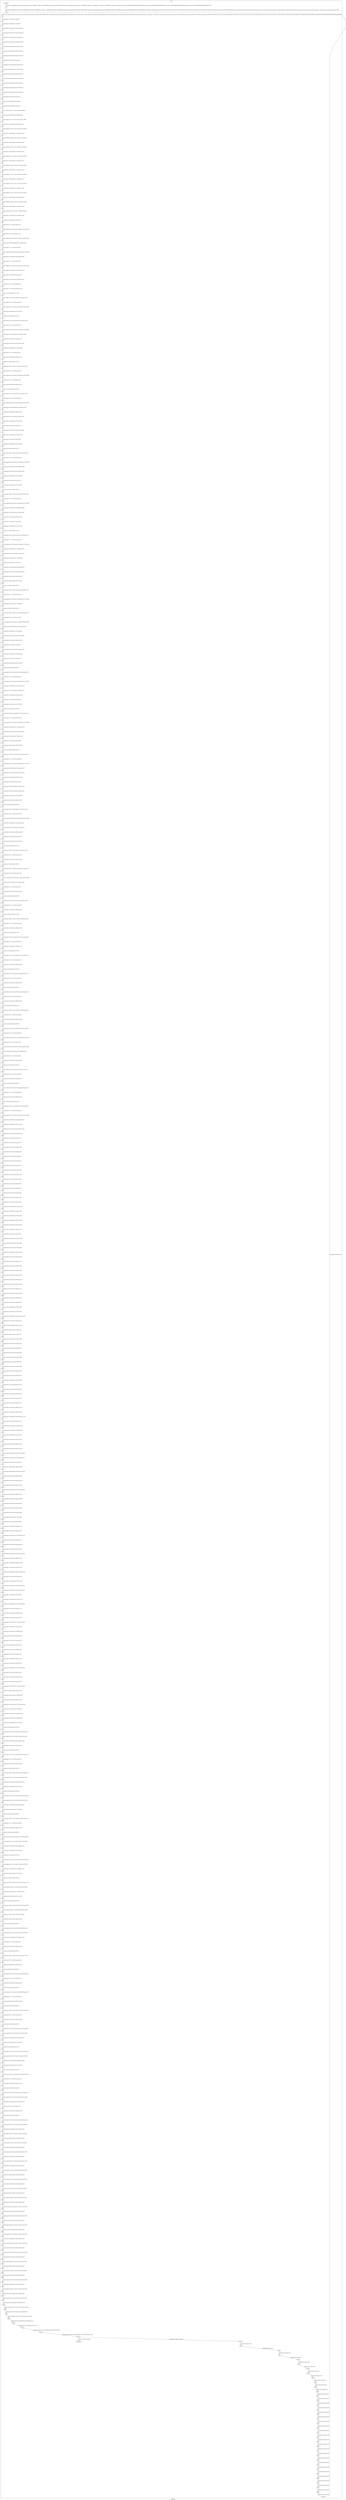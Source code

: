 digraph G {
label="Btor2XCFA";
subgraph cluster_0 {
label="main";
main_init[];
l1[];
l3[];
l4[];
l5[];
l6[];
l7[];
l8[];
l9[];
l10[];
l11[];
l12[];
l13[];
l14[];
l15[];
l16[];
l17[];
l18[];
l19[];
l20[];
l21[];
l22[];
l23[];
l24[];
l25[];
l26[];
l27[];
l28[];
l29[];
l30[];
l31[];
l32[];
l33[];
l34[];
l35[];
l36[];
l37[];
l38[];
l39[];
l40[];
l41[];
l42[];
l43[];
l44[];
l45[];
l46[];
l47[];
l48[];
l49[];
l50[];
l51[];
l52[];
l53[];
l54[];
l55[];
l56[];
l57[];
l58[];
l59[];
l60[];
l61[];
l62[];
l63[];
l64[];
l65[];
l66[];
l67[];
l68[];
l69[];
l70[];
l71[];
l72[];
l73[];
l74[];
l75[];
l76[];
l77[];
l78[];
l79[];
l80[];
l81[];
l82[];
l83[];
l84[];
l85[];
l86[];
l87[];
l88[];
l89[];
l90[];
l91[];
l92[];
l93[];
l94[];
l95[];
l96[];
l97[];
l98[];
l99[];
l100[];
l101[];
l102[];
l103[];
l104[];
l105[];
l106[];
l107[];
l108[];
l109[];
l110[];
l111[];
l112[];
l113[];
l114[];
l115[];
l116[];
l117[];
l118[];
l119[];
l120[];
l121[];
l122[];
l123[];
l124[];
l125[];
l126[];
l127[];
l128[];
l129[];
l130[];
l131[];
l132[];
l133[];
l134[];
l135[];
l136[];
l137[];
l138[];
l139[];
l140[];
l141[];
l142[];
l143[];
l144[];
l145[];
l146[];
l147[];
l148[];
l149[];
l150[];
l151[];
l152[];
l153[];
l154[];
l155[];
l156[];
l157[];
l158[];
l159[];
l160[];
l161[];
l162[];
l163[];
l164[];
l165[];
l166[];
l167[];
l168[];
l169[];
l170[];
l171[];
l172[];
l173[];
l174[];
l175[];
l176[];
l177[];
l178[];
l179[];
l180[];
l181[];
l182[];
l183[];
l184[];
l185[];
l186[];
l187[];
l188[];
l189[];
l190[];
l191[];
l192[];
l193[];
l194[];
l195[];
l196[];
l197[];
l198[];
l199[];
l200[];
l201[];
l202[];
l203[];
l204[];
l205[];
l206[];
l207[];
l208[];
l209[];
l210[];
l211[];
l212[];
l213[];
l214[];
l215[];
l216[];
l217[];
l218[];
l219[];
l220[];
l221[];
l222[];
l223[];
l224[];
l225[];
l226[];
l227[];
l228[];
l229[];
l230[];
l231[];
l232[];
l233[];
l234[];
l235[];
l236[];
l237[];
l238[];
l239[];
l240[];
l241[];
l242[];
l243[];
l244[];
l245[];
l246[];
l247[];
l248[];
l249[];
l250[];
l251[];
l252[];
l253[];
l254[];
l255[];
l256[];
l257[];
l258[];
l259[];
l260[];
l261[];
l262[];
l263[];
l264[];
l265[];
l266[];
l267[];
l268[];
l269[];
l270[];
l271[];
l272[];
l273[];
l274[];
l275[];
l276[];
l277[];
l278[];
l279[];
l280[];
l281[];
l282[];
l283[];
l284[];
l285[];
l286[];
l287[];
l288[];
l289[];
l290[];
l291[];
l292[];
l293[];
l294[];
l295[];
l296[];
l297[];
l298[];
l299[];
l300[];
l301[];
l302[];
l303[];
l304[];
l305[];
l306[];
l307[];
l308[];
l309[];
l310[];
l311[];
l312[];
l313[];
l314[];
l315[];
l316[];
l317[];
l318[];
l319[];
l320[];
l321[];
l322[];
l323[];
l324[];
l325[];
l326[];
l327[];
l328[];
l329[];
l330[];
l331[];
l332[];
l333[];
l334[];
l335[];
l336[];
l337[];
l338[];
l339[];
l340[];
l341[];
l342[];
l343[];
l344[];
l345[];
l346[];
l347[];
l348[];
l349[];
l350[];
l351[];
l352[];
l353[];
l354[];
l355[];
l356[];
l357[];
l358[];
l359[];
l360[];
l361[];
l362[];
l363[];
l364[];
l365[];
l366[];
l367[];
l368[];
l369[];
l370[];
l371[];
l372[];
l373[];
l374[];
l375[];
l376[];
l377[];
l378[];
l379[];
l380[];
l381[];
l382[];
l383[];
l384[];
l385[];
l386[];
l387[];
l388[];
l389[];
l390[];
l391[];
l392[];
l393[];
l394[];
l395[];
l396[];
l397[];
l398[];
l399[];
l400[];
l401[];
l402[];
l403[];
l404[];
l405[];
l406[];
l407[];
l408[];
l409[];
l410[];
l411[];
l412[];
l413[];
l414[];
l415[];
l416[];
l417[];
l418[];
l419[];
l420[];
l421[];
l422[];
l423[];
l424[];
l425[];
l426[];
l427[];
l428[];
l429[];
l430[];
l431[];
l432[];
l433[];
l434[];
l435[];
l436[];
l437[];
l438[];
l439[];
l440[];
l441[];
l442[];
l443[];
l444[];
l445[];
l446[];
l447[];
l448[];
l449[];
l450[];
l451[];
l452[];
l453[];
l454[];
l455[];
l456[];
l457[];
l458[];
l459[];
l460[];
l461[];
l462[];
l463[];
l464[];
l465[];
l466[];
l467[];
l468[];
l469[];
l470[];
l471[];
l472[];
l473[];
l474[];
l475[];
l476[];
l477[];
l478[];
l479[];
l480[];
l481[];
l482[];
l483[];
l484[];
l485[];
l486[];
l487[];
l488[];
l489[];
l490[];
l491[];
l492[];
l493[];
l494[];
l495[];
l496[];
l497[];
l498[];
l499[];
l500[];
l501[];
l502[];
l503[];
l504[];
l505[];
l506[];
l507[];
l508[];
l509[];
l510[];
l511[];
l512[];
main_error[];
l513[];
l514[];
l515[];
l516[];
l517[];
l518[];
l519[];
l520[];
l521[];
l522[];
l523[];
l524[];
l525[];
l526[];
l527[];
l528[];
l529[];
l530[];
l531[];
l532[];
l533[];
l534[];
l535[];
l536[];
l537[];
l538[];
l539[];
l540[];
l541[];
l542[];
l543[];
l544[];
l545[];
l546[];
l547[];
main_init -> l1 [label="[(assign const_5 #b00000000),(assign const_30 #b0),(assign const_97 #b00000011),(assign const_100 #b00000100),(assign const_105 #b00001100),(assign const_108 #b00000010),(assign const_111 #b00000000),(assign const_116 #b00001111),(assign const_121 #b00001010),(assign const_196 #b1),(assign const_199 #b00000000000000000000000000000001),(assign const_200 #b000000000000000000000000),(assign const_203 #b00000000000000000000000000000010),(assign const_678 #b00000000000000000000000000010100)] "];
l3 -> l4 [label="[(havoc input_130),(havoc input_132),(havoc input_134),(havoc input_136),(havoc input_138),(havoc input_140),(havoc input_142),(havoc input_144),(havoc input_146),(havoc input_148),(havoc input_150),(havoc input_152),(havoc input_154),(havoc input_156),(havoc input_158),(havoc input_160),(havoc input_162),(havoc input_164),(havoc input_166),(havoc input_168),(havoc input_170),(havoc input_172),(havoc input_174),(havoc input_176),(havoc input_178),(havoc input_180),(havoc input_182),(havoc input_184),(havoc input_186),(havoc input_188),(havoc input_190),(havoc input_192),(havoc input_194),(havoc input_198),(havoc input_215),(havoc input_231),(havoc input_249),(havoc input_252),(havoc input_262),(havoc input_272),(havoc input_282),(havoc input_287),(havoc input_303),(havoc input_306),(havoc input_316),(havoc input_326),(havoc input_336),(havoc input_341),(havoc input_350)] "];
l4 -> l5 [label="[(assign binary_77 (bvand state_31 state_33))] "];
l5 -> l6 [label="[(assign binary_78 (bvand binary_77 state_35))] "];
l6 -> l7 [label="[(assign binary_79 (bvand binary_78 (bvnot state_37)))] "];
l7 -> l8 [label="[(assign binary_80 (bvand binary_79 (bvnot state_39)))] "];
l8 -> l9 [label="[(assign binary_81 (bvand binary_80 (bvnot state_41)))] "];
l9 -> l10 [label="[(assign binary_82 (bvand binary_81 (bvnot state_43)))] "];
l10 -> l11 [label="[(assign binary_83 (bvand binary_82 (bvnot state_45)))] "];
l11 -> l12 [label="[(assign binary_84 (bvand binary_83 (bvnot state_47)))] "];
l12 -> l13 [label="[(assign binary_85 (bvand binary_84 (bvnot state_49)))] "];
l13 -> l14 [label="[(assign binary_86 (bvand binary_85 state_51))] "];
l14 -> l15 [label="[(assign binary_87 (bvand binary_86 (bvnot state_53)))] "];
l15 -> l16 [label="[(assign binary_88 (bvand binary_87 (bvnot state_55)))] "];
l16 -> l17 [label="[(assign binary_89 (bvand binary_88 (bvnot state_57)))] "];
l17 -> l18 [label="[(assign binary_90 (bvand binary_89 (bvnot state_59)))] "];
l18 -> l19 [label="[(assign binary_91 (bvand binary_90 (bvnot state_61)))] "];
l19 -> l20 [label="[(assign binary_92 (bvand binary_91 (bvnot state_63)))] "];
l20 -> l21 [label="[(assign binary_93 (bvand binary_92 (bvnot state_65)))] "];
l21 -> l22 [label="[(assign binary_94 (bvand binary_93 state_67))] "];
l22 -> l23 [label="[(assign binary_95 (bvand binary_94 state_69))] "];
l23 -> l24 [label="[(assign binary_96 (bvand binary_95 state_71))] "];
l24 -> l25 [label="[(assign comparison_98 (ite (= const_97 state_6) #b1 #b0))] "];
l25 -> l26 [label="[(assign binary_99 (bvand binary_96 comparison_98))] "];
l26 -> l27 [label="[(assign comparison_101 (ite (= const_100 state_8) #b1 #b0))] "];
l27 -> l28 [label="[(assign binary_102 (bvand binary_99 comparison_101))] "];
l28 -> l29 [label="[(assign comparison_103 (ite (= const_100 state_10) #b1 #b0))] "];
l29 -> l30 [label="[(assign binary_104 (bvand binary_102 comparison_103))] "];
l30 -> l31 [label="[(assign comparison_106 (ite (= const_105 state_12) #b1 #b0))] "];
l31 -> l32 [label="[(assign binary_107 (bvand binary_104 comparison_106))] "];
l32 -> l33 [label="[(assign comparison_109 (ite (= const_108 state_14) #b1 #b0))] "];
l33 -> l34 [label="[(assign binary_110 (bvand binary_107 comparison_109))] "];
l34 -> l35 [label="[(assign comparison_112 (ite (= const_111 state_16) #b1 #b0))] "];
l35 -> l36 [label="[(assign binary_113 (bvand binary_110 comparison_112))] "];
l36 -> l37 [label="[(assign comparison_114 (ite (= const_111 state_18) #b1 #b0))] "];
l37 -> l38 [label="[(assign binary_115 (bvand binary_113 comparison_114))] "];
l38 -> l39 [label="[(assign comparison_117 (ite (= const_116 state_20) #b1 #b0))] "];
l39 -> l40 [label="[(assign binary_118 (bvand binary_115 comparison_117))] "];
l40 -> l41 [label="[(assign comparison_119 (ite (= const_111 state_22) #b1 #b0))] "];
l41 -> l42 [label="[(assign binary_120 (bvand binary_118 comparison_119))] "];
l42 -> l43 [label="[(assign comparison_122 (ite (= const_121 state_24) #b1 #b0))] "];
l43 -> l44 [label="[(assign binary_123 (bvand binary_120 comparison_122))] "];
l44 -> l45 [label="[(assign comparison_124 (ite (= const_121 state_26) #b1 #b0))] "];
l45 -> l46 [label="[(assign binary_125 (bvand binary_123 comparison_124))] "];
l46 -> l47 [label="[(assign comparison_126 (ite (= const_111 state_28) #b1 #b0))] "];
l47 -> l48 [label="[(assign binary_127 (bvand binary_125 comparison_126))] "];
l48 -> l49 [label="[(assign binary_128 (bvand state_75 binary_127))] "];
l49 -> l50 [label="[(assign binary_201 (++ const_200 input_130))] "];
l50 -> l51 [label="[(assign comparison_202 (ite (bvule const_199 binary_201) #b1 #b0))] "];
l51 -> l52 [label="[(assign binary_204 (++ const_200 input_132))] "];
l52 -> l53 [label="[(assign comparison_205 (ite (bvule const_203 binary_204) #b1 #b0))] "];
l53 -> l54 [label="[(assign binary_206 (bvand comparison_202 comparison_205))] "];
l54 -> l55 [label="[(assign binary_207 (++ const_200 input_134))] "];
l55 -> l56 [label="[(assign comparison_208 (ite (bvule const_203 binary_207) #b1 #b0))] "];
l56 -> l57 [label="[(assign binary_209 (bvand binary_206 comparison_208))] "];
l57 -> l58 [label="[(assign binary_210 (++ const_200 input_136))] "];
l58 -> l59 [label="[(assign comparison_211 (ite (bvule const_203 binary_210) #b1 #b0))] "];
l59 -> l60 [label="[(assign binary_212 (bvand binary_209 comparison_211))] "];
l60 -> l61 [label="[(assign binary_213 (bvand input_154 binary_212))] "];
l61 -> l62 [label="[(assign binary_214 (bvor (bvnot input_198) binary_213))] "];
l62 -> l63 [label="[(assign binary_216 (++ const_200 input_140))] "];
l63 -> l64 [label="[(assign binary_217 (bvadd const_203 binary_216))] "];
l64 -> l65 [label="[(assign slice_218 (extract binary_217 0 8))] "];
l65 -> l66 [label="[(assign ternary_219 (ite (= input_198 #b1) slice_218 input_140))] "];
l66 -> l67 [label="[(assign binary_220 (++ const_200 ternary_219))] "];
l67 -> l68 [label="[(assign comparison_221 (ite (bvule const_199 binary_220) #b1 #b0))] "];
l68 -> l69 [label="[(assign binary_222 (bvsub binary_210 const_203))] "];
l69 -> l70 [label="[(assign slice_223 (extract binary_222 0 8))] "];
l70 -> l71 [label="[(assign ternary_224 (ite (= input_198 #b1) slice_223 input_136))] "];
l71 -> l72 [label="[(assign binary_225 (++ const_200 ternary_224))] "];
l72 -> l73 [label="[(assign comparison_226 (ite (bvule const_199 binary_225) #b1 #b0))] "];
l73 -> l74 [label="[(assign binary_227 (bvand comparison_221 comparison_226))] "];
l74 -> l75 [label="[(assign binary_228 (bvand input_156 binary_227))] "];
l75 -> l76 [label="[(assign binary_229 (bvor (bvnot input_215) binary_228))] "];
l76 -> l77 [label="[(assign binary_230 (bvand binary_214 binary_229))] "];
l77 -> l78 [label="[(assign binary_232 (++ const_200 input_142))] "];
l78 -> l79 [label="[(assign binary_233 (bvadd const_199 binary_232))] "];
l79 -> l80 [label="[(assign slice_234 (extract binary_233 0 8))] "];
l80 -> l81 [label="[(assign ternary_235 (ite (= input_215 #b1) slice_234 input_142))] "];
l81 -> l82 [label="[(assign binary_236 (++ const_200 ternary_235))] "];
l82 -> l83 [label="[(assign comparison_237 (ite (bvule const_199 binary_236) #b1 #b0))] "];
l83 -> l84 [label="[(assign binary_238 (++ const_200 input_150))] "];
l84 -> l85 [label="[(assign binary_239 (bvadd const_203 binary_238))] "];
l85 -> l86 [label="[(assign slice_240 (extract binary_239 0 8))] "];
l86 -> l87 [label="[(assign ternary_241 (ite (= input_198 #b1) slice_240 input_150))] "];
l87 -> l88 [label="[(assign binary_242 (++ const_200 ternary_241))] "];
l88 -> l89 [label="[(assign comparison_243 (ite (bvule const_199 binary_242) #b1 #b0))] "];
l89 -> l90 [label="[(assign binary_244 (bvand comparison_237 comparison_243))] "];
l90 -> l91 [label="[(assign binary_245 (bvand input_158 binary_244))] "];
l91 -> l92 [label="[(assign binary_246 (bvor (bvnot input_231) binary_245))] "];
l92 -> l93 [label="[(assign binary_247 (bvand binary_230 binary_246))] "];
l93 -> l94 [label="[(assign binary_248 (bvor input_160 input_231))] "];
l94 -> l95 [label="[(assign binary_250 (bvor binary_248 (bvnot input_249)))] "];
l95 -> l96 [label="[(assign binary_251 (bvand binary_247 binary_250))] "];
l96 -> l97 [label="[(assign binary_253 (bvor input_162 input_249))] "];
l97 -> l98 [label="[(assign binary_254 (bvsub binary_225 const_199))] "];
l98 -> l99 [label="[(assign slice_255 (extract binary_254 0 8))] "];
l99 -> l100 [label="[(assign ternary_256 (ite (= input_215 #b1) slice_255 ternary_224))] "];
l100 -> l101 [label="[(assign binary_257 (++ const_200 ternary_256))] "];
l101 -> l102 [label="[(assign comparison_258 (ite (bvule const_199 binary_257) #b1 #b0))] "];
l102 -> l103 [label="[(assign binary_259 (bvand binary_253 comparison_258))] "];
l103 -> l104 [label="[(assign binary_260 (bvor (bvnot input_252) binary_259))] "];
l104 -> l105 [label="[(assign binary_261 (bvand binary_251 binary_260))] "];
l105 -> l106 [label="[(assign binary_263 (bvor input_164 input_252))] "];
l106 -> l107 [label="[(assign binary_264 (bvsub binary_257 const_199))] "];
l107 -> l108 [label="[(assign slice_265 (extract binary_264 0 8))] "];
l108 -> l109 [label="[(assign ternary_266 (ite (= input_252 #b1) slice_265 ternary_256))] "];
l109 -> l110 [label="[(assign binary_267 (++ const_200 ternary_266))] "];
l110 -> l111 [label="[(assign comparison_268 (ite (bvule const_199 binary_267) #b1 #b0))] "];
l111 -> l112 [label="[(assign binary_269 (bvand binary_263 comparison_268))] "];
l112 -> l113 [label="[(assign binary_270 (bvor (bvnot input_262) binary_269))] "];
l113 -> l114 [label="[(assign binary_271 (bvand binary_261 binary_270))] "];
l114 -> l115 [label="[(assign binary_273 (bvor input_170 input_262))] "];
l115 -> l116 [label="[(assign binary_274 (bvsub binary_242 const_199))] "];
l116 -> l117 [label="[(assign slice_275 (extract binary_274 0 8))] "];
l117 -> l118 [label="[(assign ternary_276 (ite (= input_231 #b1) slice_275 ternary_241))] "];
l118 -> l119 [label="[(assign binary_277 (++ const_200 ternary_276))] "];
l119 -> l120 [label="[(assign comparison_278 (ite (bvule const_199 binary_277) #b1 #b0))] "];
l120 -> l121 [label="[(assign binary_279 (bvand binary_273 comparison_278))] "];
l121 -> l122 [label="[(assign binary_280 (bvor (bvnot input_272) binary_279))] "];
l122 -> l123 [label="[(assign binary_281 (bvand binary_271 binary_280))] "];
l123 -> l124 [label="[(assign binary_283 (bvor input_172 input_272))] "];
l124 -> l125 [label="[(assign binary_284 (bvand comparison_268 binary_283))] "];
l125 -> l126 [label="[(assign binary_285 (bvor (bvnot input_282) binary_284))] "];
l126 -> l127 [label="[(assign binary_286 (bvand binary_281 binary_285))] "];
l127 -> l128 [label="[(assign binary_288 (bvsub binary_236 const_199))] "];
l128 -> l129 [label="[(assign slice_289 (extract binary_288 0 8))] "];
l129 -> l130 [label="[(assign ternary_290 (ite (= input_231 #b1) slice_289 ternary_235))] "];
l130 -> l131 [label="[(assign binary_291 (++ const_200 ternary_290))] "];
l131 -> l132 [label="[(assign comparison_292 (ite (bvule const_199 binary_291) #b1 #b0))] "];
l132 -> l133 [label="[(assign binary_293 (bvsub binary_277 const_199))] "];
l133 -> l134 [label="[(assign slice_294 (extract binary_293 0 8))] "];
l134 -> l135 [label="[(assign ternary_295 (ite (= input_272 #b1) slice_294 ternary_276))] "];
l135 -> l136 [label="[(assign binary_296 (++ const_200 ternary_295))] "];
l136 -> l137 [label="[(assign comparison_297 (ite (bvule const_199 binary_296) #b1 #b0))] "];
l137 -> l138 [label="[(assign binary_298 (bvand comparison_292 comparison_297))] "];
l138 -> l139 [label="[(assign binary_299 (bvand input_174 binary_298))] "];
l139 -> l140 [label="[(assign binary_300 (bvor (bvnot input_287) binary_299))] "];
l140 -> l141 [label="[(assign binary_301 (bvand binary_286 binary_300))] "];
l141 -> l142 [label="[(assign binary_302 (bvor input_176 input_287))] "];
l142 -> l143 [label="[(assign binary_304 (bvor binary_302 (bvnot input_303)))] "];
l143 -> l144 [label="[(assign binary_305 (bvand binary_301 binary_304))] "];
l144 -> l145 [label="[(assign binary_307 (bvor input_178 input_303))] "];
l145 -> l146 [label="[(assign binary_308 (bvsub binary_267 const_199))] "];
l146 -> l147 [label="[(assign slice_309 (extract binary_308 0 8))] "];
l147 -> l148 [label="[(assign ternary_310 (ite (= input_282 #b1) slice_309 ternary_266))] "];
l148 -> l149 [label="[(assign binary_311 (++ const_200 ternary_310))] "];
l149 -> l150 [label="[(assign comparison_312 (ite (bvule const_199 binary_311) #b1 #b0))] "];
l150 -> l151 [label="[(assign binary_313 (bvand binary_307 comparison_312))] "];
l151 -> l152 [label="[(assign binary_314 (bvor (bvnot input_306) binary_313))] "];
l152 -> l153 [label="[(assign binary_315 (bvand binary_305 binary_314))] "];
l153 -> l154 [label="[(assign binary_317 (bvor input_180 input_306))] "];
l154 -> l155 [label="[(assign binary_318 (bvsub binary_311 const_199))] "];
l155 -> l156 [label="[(assign slice_319 (extract binary_318 0 8))] "];
l156 -> l157 [label="[(assign ternary_320 (ite (= input_306 #b1) slice_319 ternary_310))] "];
l157 -> l158 [label="[(assign binary_321 (++ const_200 ternary_320))] "];
l158 -> l159 [label="[(assign comparison_322 (ite (bvule const_199 binary_321) #b1 #b0))] "];
l159 -> l160 [label="[(assign binary_323 (bvand binary_317 comparison_322))] "];
l160 -> l161 [label="[(assign binary_324 (bvor (bvnot input_316) binary_323))] "];
l161 -> l162 [label="[(assign binary_325 (bvand binary_315 binary_324))] "];
l162 -> l163 [label="[(assign binary_327 (bvor input_186 input_316))] "];
l163 -> l164 [label="[(assign binary_328 (bvsub binary_296 const_199))] "];
l164 -> l165 [label="[(assign slice_329 (extract binary_328 0 8))] "];
l165 -> l166 [label="[(assign ternary_330 (ite (= input_287 #b1) slice_329 ternary_295))] "];
l166 -> l167 [label="[(assign binary_331 (++ const_200 ternary_330))] "];
l167 -> l168 [label="[(assign comparison_332 (ite (bvule const_199 binary_331) #b1 #b0))] "];
l168 -> l169 [label="[(assign binary_333 (bvand binary_327 comparison_332))] "];
l169 -> l170 [label="[(assign binary_334 (bvor (bvnot input_326) binary_333))] "];
l170 -> l171 [label="[(assign binary_335 (bvand binary_325 binary_334))] "];
l171 -> l172 [label="[(assign binary_337 (bvor input_188 input_326))] "];
l172 -> l173 [label="[(assign binary_338 (bvand comparison_322 binary_337))] "];
l173 -> l174 [label="[(assign binary_339 (bvor (bvnot input_336) binary_338))] "];
l174 -> l175 [label="[(assign binary_340 (bvand binary_335 binary_339))] "];
l175 -> l176 [label="[(assign binary_342 (bvadd const_203 binary_204))] "];
l176 -> l177 [label="[(assign slice_343 (extract binary_342 0 8))] "];
l177 -> l178 [label="[(assign ternary_344 (ite (= input_198 #b1) slice_343 input_132))] "];
l178 -> l179 [label="[(assign binary_345 (++ const_200 ternary_344))] "];
l179 -> l180 [label="[(assign comparison_346 (ite (bvule const_199 binary_345) #b1 #b0))] "];
l180 -> l181 [label="[(assign binary_347 (bvand input_194 comparison_346))] "];
l181 -> l182 [label="[(assign binary_348 (bvor (bvnot input_341) binary_347))] "];
l182 -> l183 [label="[(assign binary_349 (bvand binary_340 binary_348))] "];
l183 -> l184 [label="[(assign binary_351 (bvand input_190 input_192))] "];
l184 -> l185 [label="[(assign binary_352 (bvsub binary_207 const_203))] "];
l185 -> l186 [label="[(assign slice_353 (extract binary_352 0 8))] "];
l186 -> l187 [label="[(assign ternary_354 (ite (= input_198 #b1) slice_353 input_134))] "];
l187 -> l188 [label="[(assign binary_355 (++ const_200 ternary_354))] "];
l188 -> l189 [label="[(assign binary_356 (bvadd const_199 binary_355))] "];
l189 -> l190 [label="[(assign slice_357 (extract binary_356 0 8))] "];
l190 -> l191 [label="[(assign ternary_358 (ite (= input_341 #b1) slice_357 ternary_354))] "];
l191 -> l192 [label="[(assign binary_359 (++ const_200 ternary_358))] "];
l192 -> l193 [label="[(assign comparison_360 (ite (bvule const_203 binary_359) #b1 #b0))] "];
l193 -> l194 [label="[(assign binary_361 (bvand binary_351 comparison_360))] "];
l194 -> l195 [label="[(assign binary_362 (++ const_200 input_138))] "];
l195 -> l196 [label="[(assign binary_363 (bvadd const_203 binary_362))] "];
l196 -> l197 [label="[(assign slice_364 (extract binary_363 0 8))] "];
l197 -> l198 [label="[(assign ternary_365 (ite (= input_198 #b1) slice_364 input_138))] "];
l198 -> l199 [label="[(assign binary_366 (++ const_200 ternary_365))] "];
l199 -> l200 [label="[(assign binary_367 (bvadd const_199 binary_366))] "];
l200 -> l201 [label="[(assign slice_368 (extract binary_367 0 8))] "];
l201 -> l202 [label="[(assign ternary_369 (ite (= input_215 #b1) slice_368 ternary_365))] "];
l202 -> l203 [label="[(assign binary_370 (++ const_200 ternary_369))] "];
l203 -> l204 [label="[(assign binary_371 (bvadd const_199 binary_370))] "];
l204 -> l205 [label="[(assign slice_372 (extract binary_371 0 8))] "];
l205 -> l206 [label="[(assign ternary_373 (ite (= input_252 #b1) slice_372 ternary_369))] "];
l206 -> l207 [label="[(assign binary_374 (++ const_200 ternary_373))] "];
l207 -> l208 [label="[(assign binary_375 (bvadd const_199 binary_374))] "];
l208 -> l209 [label="[(assign slice_376 (extract binary_375 0 8))] "];
l209 -> l210 [label="[(assign ternary_377 (ite (= input_262 #b1) slice_376 ternary_373))] "];
l210 -> l211 [label="[(assign binary_378 (++ const_200 ternary_377))] "];
l211 -> l212 [label="[(assign binary_379 (bvadd const_199 binary_378))] "];
l212 -> l213 [label="[(assign slice_380 (extract binary_379 0 8))] "];
l213 -> l214 [label="[(assign ternary_381 (ite (= input_282 #b1) slice_380 ternary_377))] "];
l214 -> l215 [label="[(assign binary_382 (++ const_200 ternary_381))] "];
l215 -> l216 [label="[(assign binary_383 (bvadd const_199 binary_382))] "];
l216 -> l217 [label="[(assign slice_384 (extract binary_383 0 8))] "];
l217 -> l218 [label="[(assign ternary_385 (ite (= input_306 #b1) slice_384 ternary_381))] "];
l218 -> l219 [label="[(assign binary_386 (++ const_200 ternary_385))] "];
l219 -> l220 [label="[(assign binary_387 (bvadd const_199 binary_386))] "];
l220 -> l221 [label="[(assign slice_388 (extract binary_387 0 8))] "];
l221 -> l222 [label="[(assign ternary_389 (ite (= input_316 #b1) slice_388 ternary_385))] "];
l222 -> l223 [label="[(assign binary_390 (++ const_200 ternary_389))] "];
l223 -> l224 [label="[(assign binary_391 (bvadd const_199 binary_390))] "];
l224 -> l225 [label="[(assign slice_392 (extract binary_391 0 8))] "];
l225 -> l226 [label="[(assign ternary_393 (ite (= input_336 #b1) slice_392 ternary_389))] "];
l226 -> l227 [label="[(assign binary_394 (++ const_200 ternary_393))] "];
l227 -> l228 [label="[(assign comparison_395 (ite (bvule const_199 binary_394) #b1 #b0))] "];
l228 -> l229 [label="[(assign binary_396 (++ const_200 input_144))] "];
l229 -> l230 [label="[(assign comparison_397 (ite (bvule const_199 binary_396) #b1 #b0))] "];
l230 -> l231 [label="[(assign binary_398 (bvand comparison_395 comparison_397))] "];
l231 -> l232 [label="[(assign binary_399 (++ const_200 input_148))] "];
l232 -> l233 [label="[(assign binary_400 (bvadd const_203 binary_399))] "];
l233 -> l234 [label="[(assign slice_401 (extract binary_400 0 8))] "];
l234 -> l235 [label="[(assign ternary_402 (ite (= input_198 #b1) slice_401 input_148))] "];
l235 -> l236 [label="[(assign binary_403 (++ const_200 ternary_402))] "];
l236 -> l237 [label="[(assign binary_404 (bvadd const_199 binary_403))] "];
l237 -> l238 [label="[(assign slice_405 (extract binary_404 0 8))] "];
l238 -> l239 [label="[(assign ternary_406 (ite (= input_252 #b1) slice_405 ternary_402))] "];
l239 -> l240 [label="[(assign binary_407 (++ const_200 ternary_406))] "];
l240 -> l241 [label="[(assign binary_408 (bvadd const_199 binary_407))] "];
l241 -> l242 [label="[(assign slice_409 (extract binary_408 0 8))] "];
l242 -> l243 [label="[(assign ternary_410 (ite (= input_306 #b1) slice_409 ternary_406))] "];
l243 -> l244 [label="[(assign binary_411 (++ const_200 ternary_410))] "];
l244 -> l245 [label="[(assign comparison_412 (ite (bvule const_203 binary_411) #b1 #b0))] "];
l245 -> l246 [label="[(assign binary_413 (bvand binary_398 comparison_412))] "];
l246 -> l247 [label="[(assign binary_414 (bvand binary_361 binary_413))] "];
l247 -> l248 [label="[(assign binary_415 (bvor (bvnot input_350) binary_414))] "];
l248 -> l249 [label="[(assign binary_416 (bvand binary_349 binary_415))] "];
l249 -> l250 [label="[(assign binary_417 (bvor input_198 input_215))] "];
l250 -> l251 [label="[(assign binary_418 (bvor input_231 binary_417))] "];
l251 -> l252 [label="[(assign binary_419 (bvor input_249 binary_418))] "];
l252 -> l253 [label="[(assign binary_420 (bvor input_252 binary_419))] "];
l253 -> l254 [label="[(assign binary_421 (bvor input_262 binary_420))] "];
l254 -> l255 [label="[(assign binary_422 (bvor input_272 binary_421))] "];
l255 -> l256 [label="[(assign binary_423 (bvor input_282 binary_422))] "];
l256 -> l257 [label="[(assign binary_424 (bvor input_287 binary_423))] "];
l257 -> l258 [label="[(assign binary_425 (bvor input_303 binary_424))] "];
l258 -> l259 [label="[(assign binary_426 (bvor input_306 binary_425))] "];
l259 -> l260 [label="[(assign binary_427 (bvor input_316 binary_426))] "];
l260 -> l261 [label="[(assign binary_428 (bvor input_326 binary_427))] "];
l261 -> l262 [label="[(assign binary_429 (bvor input_336 binary_428))] "];
l262 -> l263 [label="[(assign binary_430 (bvor input_341 binary_429))] "];
l263 -> l264 [label="[(assign binary_431 (bvor input_350 binary_430))] "];
l264 -> l265 [label="[(assign binary_432 (bvand binary_416 binary_431))] "];
l265 -> l266 [label="[(assign binary_433 (bvand input_154 input_156))] "];
l266 -> l267 [label="[(assign binary_434 (bvand binary_433 input_190))] "];
l267 -> l268 [label="[(assign binary_435 (bvand binary_434 input_192))] "];
l268 -> l269 [label="[(assign binary_436 (bvand binary_435 input_194))] "];
l269 -> l270 [label="[(assign binary_437 (bvand input_158 input_160))] "];
l270 -> l271 [label="[(assign binary_438 (bvor input_158 input_160))] "];
l271 -> l272 [label="[(assign binary_439 (bvand input_162 binary_438))] "];
l272 -> l273 [label="[(assign binary_440 (bvor binary_437 binary_439))] "];
l273 -> l274 [label="[(assign binary_441 (bvor input_162 binary_438))] "];
l274 -> l275 [label="[(assign binary_442 (bvand input_164 binary_441))] "];
l275 -> l276 [label="[(assign binary_443 (bvor binary_440 binary_442))] "];
l276 -> l277 [label="[(assign binary_444 (bvor input_164 binary_441))] "];
l277 -> l278 [label="[(assign binary_445 (bvand input_166 binary_444))] "];
l278 -> l279 [label="[(assign binary_446 (bvor binary_443 binary_445))] "];
l279 -> l280 [label="[(assign binary_447 (bvor input_166 binary_444))] "];
l280 -> l281 [label="[(assign binary_448 (bvand input_168 binary_447))] "];
l281 -> l282 [label="[(assign binary_449 (bvor binary_446 binary_448))] "];
l282 -> l283 [label="[(assign binary_450 (bvor input_168 binary_447))] "];
l283 -> l284 [label="[(assign binary_451 (bvand input_170 binary_450))] "];
l284 -> l285 [label="[(assign binary_452 (bvor binary_449 binary_451))] "];
l285 -> l286 [label="[(assign binary_453 (bvor input_170 binary_450))] "];
l286 -> l287 [label="[(assign binary_454 (bvand input_172 binary_453))] "];
l287 -> l288 [label="[(assign binary_455 (bvor binary_452 binary_454))] "];
l288 -> l289 [label="[(assign binary_456 (bvand binary_436 (bvnot binary_455)))] "];
l289 -> l290 [label="[(assign binary_457 (bvor input_172 binary_453))] "];
l290 -> l291 [label="[(assign binary_458 (bvand binary_456 binary_457))] "];
l291 -> l292 [label="[(assign binary_459 (bvand input_174 input_176))] "];
l292 -> l293 [label="[(assign binary_460 (bvor input_174 input_176))] "];
l293 -> l294 [label="[(assign binary_461 (bvand input_178 binary_460))] "];
l294 -> l295 [label="[(assign binary_462 (bvor binary_459 binary_461))] "];
l295 -> l296 [label="[(assign binary_463 (bvor input_178 binary_460))] "];
l296 -> l297 [label="[(assign binary_464 (bvand input_180 binary_463))] "];
l297 -> l298 [label="[(assign binary_465 (bvor binary_462 binary_464))] "];
l298 -> l299 [label="[(assign binary_466 (bvor input_180 binary_463))] "];
l299 -> l300 [label="[(assign binary_467 (bvand input_182 binary_466))] "];
l300 -> l301 [label="[(assign binary_468 (bvor binary_465 binary_467))] "];
l301 -> l302 [label="[(assign binary_469 (bvor input_182 binary_466))] "];
l302 -> l303 [label="[(assign binary_470 (bvand input_184 binary_469))] "];
l303 -> l304 [label="[(assign binary_471 (bvor binary_468 binary_470))] "];
l304 -> l305 [label="[(assign binary_472 (bvor input_184 binary_469))] "];
l305 -> l306 [label="[(assign binary_473 (bvand input_186 binary_472))] "];
l306 -> l307 [label="[(assign binary_474 (bvor binary_471 binary_473))] "];
l307 -> l308 [label="[(assign binary_475 (bvor input_186 binary_472))] "];
l308 -> l309 [label="[(assign binary_476 (bvand input_188 binary_475))] "];
l309 -> l310 [label="[(assign binary_477 (bvor binary_474 binary_476))] "];
l310 -> l311 [label="[(assign binary_478 (bvand binary_458 (bvnot binary_477)))] "];
l311 -> l312 [label="[(assign binary_479 (bvor input_188 binary_475))] "];
l312 -> l313 [label="[(assign binary_480 (bvand binary_478 binary_479))] "];
l313 -> l314 [label="[(assign binary_481 (bvand binary_432 binary_480))] "];
l314 -> l315 [label="[(assign binary_482 (bvand input_154 input_156))] "];
l315 -> l316 [label="[(assign binary_483 (bvand binary_482 input_190))] "];
l316 -> l317 [label="[(assign binary_484 (bvand binary_483 input_192))] "];
l317 -> l318 [label="[(assign binary_485 (bvand binary_484 input_194))] "];
l318 -> l319 [label="[(assign binary_486 (bvand binary_248 (bvnot input_249)))] "];
l319 -> l320 [label="[(assign binary_487 (bvand input_158 (bvnot input_231)))] "];
l320 -> l321 [label="[(assign binary_488 (bvor binary_487 input_282))] "];
l321 -> l322 [label="[(assign binary_489 (bvand binary_486 binary_488))] "];
l322 -> l323 [label="[(assign binary_490 (bvand binary_253 (bvnot input_252)))] "];
l323 -> l324 [label="[(assign binary_491 (bvor binary_486 binary_488))] "];
l324 -> l325 [label="[(assign binary_492 (bvand binary_490 binary_491))] "];
l325 -> l326 [label="[(assign binary_493 (bvor binary_489 binary_492))] "];
l326 -> l327 [label="[(assign binary_494 (bvand binary_263 (bvnot input_262)))] "];
l327 -> l328 [label="[(assign binary_495 (bvor binary_490 binary_491))] "];
l328 -> l329 [label="[(assign binary_496 (bvand binary_494 binary_495))] "];
l329 -> l330 [label="[(assign binary_497 (bvor binary_493 binary_496))] "];
l330 -> l331 [label="[(assign binary_498 (bvor binary_494 binary_495))] "];
l331 -> l332 [label="[(assign binary_499 (bvand input_166 binary_498))] "];
l332 -> l333 [label="[(assign binary_500 (bvor binary_497 binary_499))] "];
l333 -> l334 [label="[(assign binary_501 (bvor input_166 binary_498))] "];
l334 -> l335 [label="[(assign binary_502 (bvand input_168 binary_501))] "];
l335 -> l336 [label="[(assign binary_503 (bvor binary_500 binary_502))] "];
l336 -> l337 [label="[(assign binary_504 (bvand binary_273 (bvnot input_272)))] "];
l337 -> l338 [label="[(assign binary_505 (bvor input_168 binary_501))] "];
l338 -> l339 [label="[(assign binary_506 (bvand binary_504 binary_505))] "];
l339 -> l340 [label="[(assign binary_507 (bvor binary_503 binary_506))] "];
l340 -> l341 [label="[(assign binary_508 (bvand binary_283 (bvnot input_282)))] "];
l341 -> l342 [label="[(assign binary_509 (bvor binary_504 binary_505))] "];
l342 -> l343 [label="[(assign binary_510 (bvand binary_508 binary_509))] "];
l343 -> l344 [label="[(assign binary_511 (bvor binary_507 binary_510))] "];
l344 -> l345 [label="[(assign binary_512 (bvand binary_485 (bvnot binary_511)))] "];
l345 -> l346 [label="[(assign binary_513 (bvor binary_508 binary_509))] "];
l346 -> l347 [label="[(assign binary_514 (bvand binary_512 binary_513))] "];
l347 -> l348 [label="[(assign binary_515 (bvand binary_302 (bvnot input_303)))] "];
l348 -> l349 [label="[(assign binary_516 (bvand input_174 (bvnot input_287)))] "];
l349 -> l350 [label="[(assign binary_517 (bvor binary_516 input_336))] "];
l350 -> l351 [label="[(assign binary_518 (bvand binary_515 binary_517))] "];
l351 -> l352 [label="[(assign binary_519 (bvand binary_307 (bvnot input_306)))] "];
l352 -> l353 [label="[(assign binary_520 (bvor binary_515 binary_517))] "];
l353 -> l354 [label="[(assign binary_521 (bvand binary_519 binary_520))] "];
l354 -> l355 [label="[(assign binary_522 (bvor binary_518 binary_521))] "];
l355 -> l356 [label="[(assign binary_523 (bvand binary_317 (bvnot input_316)))] "];
l356 -> l357 [label="[(assign binary_524 (bvor binary_519 binary_520))] "];
l357 -> l358 [label="[(assign binary_525 (bvand binary_523 binary_524))] "];
l358 -> l359 [label="[(assign binary_526 (bvor binary_522 binary_525))] "];
l359 -> l360 [label="[(assign binary_527 (bvor binary_523 binary_524))] "];
l360 -> l361 [label="[(assign binary_528 (bvand input_182 binary_527))] "];
l361 -> l362 [label="[(assign binary_529 (bvor binary_526 binary_528))] "];
l362 -> l363 [label="[(assign binary_530 (bvor input_182 binary_527))] "];
l363 -> l364 [label="[(assign binary_531 (bvand input_184 binary_530))] "];
l364 -> l365 [label="[(assign binary_532 (bvor binary_529 binary_531))] "];
l365 -> l366 [label="[(assign binary_533 (bvand binary_327 (bvnot input_326)))] "];
l366 -> l367 [label="[(assign binary_534 (bvor input_184 binary_530))] "];
l367 -> l368 [label="[(assign binary_535 (bvand binary_533 binary_534))] "];
l368 -> l369 [label="[(assign binary_536 (bvor binary_532 binary_535))] "];
l369 -> l370 [label="[(assign binary_537 (bvand binary_337 (bvnot input_336)))] "];
l370 -> l371 [label="[(assign binary_538 (bvor binary_533 binary_534))] "];
l371 -> l372 [label="[(assign binary_539 (bvand binary_537 binary_538))] "];
l372 -> l373 [label="[(assign binary_540 (bvor binary_536 binary_539))] "];
l373 -> l374 [label="[(assign binary_541 (bvand binary_514 (bvnot binary_540)))] "];
l374 -> l375 [label="[(assign binary_542 (bvor binary_537 binary_538))] "];
l375 -> l376 [label="[(assign binary_543 (bvand binary_541 binary_542))] "];
l376 -> l377 [label="[(assign binary_544 (bvand binary_481 binary_543))] "];
l377 -> l378 [label="[(assign binary_545 (bvsub binary_201 const_199))] "];
l378 -> l379 [label="[(assign slice_546 (extract binary_545 0 8))] "];
l379 -> l380 [label="[(assign ternary_547 (ite (= input_198 #b1) slice_546 input_130))] "];
l380 -> l381 [label="[(assign comparison_548 (ite (= ternary_547 state_6) #b1 #b0))] "];
l381 -> l382 [label="[(assign binary_549 (bvand binary_544 comparison_548))] "];
l382 -> l383 [label="[(assign binary_550 (bvsub binary_345 const_199))] "];
l383 -> l384 [label="[(assign slice_551 (extract binary_550 0 8))] "];
l384 -> l385 [label="[(assign ternary_552 (ite (= input_341 #b1) slice_551 ternary_344))] "];
l385 -> l386 [label="[(assign binary_553 (++ const_200 ternary_552))] "];
l386 -> l387 [label="[(assign binary_554 (bvadd const_203 binary_553))] "];
l387 -> l388 [label="[(assign slice_555 (extract binary_554 0 8))] "];
l388 -> l389 [label="[(assign ternary_556 (ite (= input_350 #b1) slice_555 ternary_552))] "];
l389 -> l390 [label="[(assign comparison_557 (ite (= ternary_556 state_8) #b1 #b0))] "];
l390 -> l391 [label="[(assign binary_558 (bvand binary_549 comparison_557))] "];
l391 -> l392 [label="[(assign binary_559 (bvsub binary_359 const_203))] "];
l392 -> l393 [label="[(assign slice_560 (extract binary_559 0 8))] "];
l393 -> l394 [label="[(assign ternary_561 (ite (= input_350 #b1) slice_560 ternary_358))] "];
l394 -> l395 [label="[(assign comparison_562 (ite (= ternary_561 state_10) #b1 #b0))] "];
l395 -> l396 [label="[(assign binary_563 (bvand binary_558 comparison_562))] "];
l396 -> l397 [label="[(assign binary_564 (bvsub binary_321 const_199))] "];
l397 -> l398 [label="[(assign slice_565 (extract binary_564 0 8))] "];
l398 -> l399 [label="[(assign ternary_566 (ite (= input_336 #b1) slice_565 ternary_320))] "];
l399 -> l400 [label="[(assign binary_567 (++ const_200 ternary_566))] "];
l400 -> l401 [label="[(assign binary_568 (bvadd const_199 binary_567))] "];
l401 -> l402 [label="[(assign slice_569 (extract binary_568 0 8))] "];
l402 -> l403 [label="[(assign ternary_570 (ite (= input_350 #b1) slice_569 ternary_566))] "];
l403 -> l404 [label="[(assign comparison_571 (ite (= ternary_570 state_12) #b1 #b0))] "];
l404 -> l405 [label="[(assign binary_572 (bvand binary_563 comparison_571))] "];
l405 -> l406 [label="[(assign binary_573 (bvsub binary_394 const_199))] "];
l406 -> l407 [label="[(assign slice_574 (extract binary_573 0 8))] "];
l407 -> l408 [label="[(assign ternary_575 (ite (= input_350 #b1) slice_574 ternary_393))] "];
l408 -> l409 [label="[(assign comparison_576 (ite (= ternary_575 state_14) #b1 #b0))] "];
l409 -> l410 [label="[(assign binary_577 (bvand binary_572 comparison_576))] "];
l410 -> l411 [label="[(assign binary_578 (bvsub binary_220 const_199))] "];
l411 -> l412 [label="[(assign slice_579 (extract binary_578 0 8))] "];
l412 -> l413 [label="[(assign ternary_580 (ite (= input_215 #b1) slice_579 ternary_219))] "];
l413 -> l414 [label="[(assign comparison_581 (ite (= ternary_580 state_16) #b1 #b0))] "];
l414 -> l415 [label="[(assign binary_582 (bvand binary_577 comparison_581))] "];
l415 -> l416 [label="[(assign binary_583 (bvsub binary_291 const_199))] "];
l416 -> l417 [label="[(assign slice_584 (extract binary_583 0 8))] "];
l417 -> l418 [label="[(assign ternary_585 (ite (= input_287 #b1) slice_584 ternary_290))] "];
l418 -> l419 [label="[(assign comparison_586 (ite (= ternary_585 state_18) #b1 #b0))] "];
l419 -> l420 [label="[(assign binary_587 (bvand binary_582 comparison_586))] "];
l420 -> l421 [label="[(assign binary_588 (bvsub binary_396 const_199))] "];
l421 -> l422 [label="[(assign slice_589 (extract binary_588 0 8))] "];
l422 -> l423 [label="[(assign ternary_590 (ite (= input_350 #b1) slice_589 input_144))] "];
l423 -> l424 [label="[(assign comparison_591 (ite (= ternary_590 state_20) #b1 #b0))] "];
l424 -> l425 [label="[(assign binary_592 (bvand binary_587 comparison_591))] "];
l425 -> l426 [label="[(assign binary_593 (++ const_200 input_146))] "];
l426 -> l427 [label="[(assign binary_594 (bvadd const_199 binary_593))] "];
l427 -> l428 [label="[(assign slice_595 (extract binary_594 0 8))] "];
l428 -> l429 [label="[(assign ternary_596 (ite (= input_215 #b1) slice_595 input_146))] "];
l429 -> l430 [label="[(assign binary_597 (++ const_200 ternary_596))] "];
l430 -> l431 [label="[(assign binary_598 (bvadd const_199 binary_597))] "];
l431 -> l432 [label="[(assign slice_599 (extract binary_598 0 8))] "];
l432 -> l433 [label="[(assign ternary_600 (ite (= input_252 #b1) slice_599 ternary_596))] "];
l433 -> l434 [label="[(assign binary_601 (++ const_200 ternary_600))] "];
l434 -> l435 [label="[(assign binary_602 (bvadd const_199 binary_601))] "];
l435 -> l436 [label="[(assign slice_603 (extract binary_602 0 8))] "];
l436 -> l437 [label="[(assign ternary_604 (ite (= input_262 #b1) slice_603 ternary_600))] "];
l437 -> l438 [label="[(assign binary_605 (++ const_200 ternary_604))] "];
l438 -> l439 [label="[(assign binary_606 (bvadd const_199 binary_605))] "];
l439 -> l440 [label="[(assign slice_607 (extract binary_606 0 8))] "];
l440 -> l441 [label="[(assign ternary_608 (ite (= input_306 #b1) slice_607 ternary_604))] "];
l441 -> l442 [label="[(assign binary_609 (++ const_200 ternary_608))] "];
l442 -> l443 [label="[(assign binary_610 (bvadd const_199 binary_609))] "];
l443 -> l444 [label="[(assign slice_611 (extract binary_610 0 8))] "];
l444 -> l445 [label="[(assign ternary_612 (ite (= input_316 #b1) slice_611 ternary_608))] "];
l445 -> l446 [label="[(assign comparison_613 (ite (= ternary_612 state_22) #b1 #b0))] "];
l446 -> l447 [label="[(assign binary_614 (bvand binary_592 comparison_613))] "];
l447 -> l448 [label="[(assign binary_615 (bvsub binary_411 const_203))] "];
l448 -> l449 [label="[(assign slice_616 (extract binary_615 0 8))] "];
l449 -> l450 [label="[(assign ternary_617 (ite (= input_350 #b1) slice_616 ternary_410))] "];
l450 -> l451 [label="[(assign comparison_618 (ite (= ternary_617 state_24) #b1 #b0))] "];
l451 -> l452 [label="[(assign binary_619 (bvand binary_614 comparison_618))] "];
l452 -> l453 [label="[(assign binary_620 (bvsub binary_331 const_199))] "];
l453 -> l454 [label="[(assign slice_621 (extract binary_620 0 8))] "];
l454 -> l455 [label="[(assign ternary_622 (ite (= input_326 #b1) slice_621 ternary_330))] "];
l455 -> l456 [label="[(assign binary_623 (++ const_200 ternary_622))] "];
l456 -> l457 [label="[(assign binary_624 (bvadd const_199 binary_623))] "];
l457 -> l458 [label="[(assign slice_625 (extract binary_624 0 8))] "];
l458 -> l459 [label="[(assign ternary_626 (ite (= input_350 #b1) slice_625 ternary_622))] "];
l459 -> l460 [label="[(assign comparison_627 (ite (= ternary_626 state_26) #b1 #b0))] "];
l460 -> l461 [label="[(assign binary_628 (bvand binary_619 comparison_627))] "];
l461 -> l462 [label="[(assign binary_629 (++ const_200 input_152))] "];
l462 -> l463 [label="[(assign binary_630 (bvadd const_199 binary_629))] "];
l463 -> l464 [label="[(assign slice_631 (extract binary_630 0 8))] "];
l464 -> l465 [label="[(assign ternary_632 (ite (= input_341 #b1) slice_631 input_152))] "];
l465 -> l466 [label="[(assign comparison_633 (ite (= ternary_632 state_28) #b1 #b0))] "];
l466 -> l467 [label="[(assign binary_634 (bvand binary_628 comparison_633))] "];
l467 -> l468 [label="[(assign comparison_635 (ite (= input_154 state_31) #b1 #b0))] "];
l468 -> l469 [label="[(assign binary_636 (bvand binary_634 comparison_635))] "];
l469 -> l470 [label="[(assign comparison_637 (ite (= input_156 state_33) #b1 #b0))] "];
l470 -> l471 [label="[(assign binary_638 (bvand binary_636 comparison_637))] "];
l471 -> l472 [label="[(assign comparison_639 (ite (= binary_488 state_35) #b1 #b0))] "];
l472 -> l473 [label="[(assign binary_640 (bvand binary_638 comparison_639))] "];
l473 -> l474 [label="[(assign comparison_641 (ite (= binary_486 state_37) #b1 #b0))] "];
l474 -> l475 [label="[(assign binary_642 (bvand binary_640 comparison_641))] "];
l475 -> l476 [label="[(assign comparison_643 (ite (= binary_490 state_39) #b1 #b0))] "];
l476 -> l477 [label="[(assign binary_644 (bvand binary_642 comparison_643))] "];
l477 -> l478 [label="[(assign comparison_645 (ite (= binary_494 state_41) #b1 #b0))] "];
l478 -> l479 [label="[(assign binary_646 (bvand binary_644 comparison_645))] "];
l479 -> l480 [label="[(assign comparison_647 (ite (= input_166 state_43) #b1 #b0))] "];
l480 -> l481 [label="[(assign binary_648 (bvand binary_646 comparison_647))] "];
l481 -> l482 [label="[(assign comparison_649 (ite (= input_168 state_45) #b1 #b0))] "];
l482 -> l483 [label="[(assign binary_650 (bvand binary_648 comparison_649))] "];
l483 -> l484 [label="[(assign comparison_651 (ite (= binary_504 state_47) #b1 #b0))] "];
l484 -> l485 [label="[(assign binary_652 (bvand binary_650 comparison_651))] "];
l485 -> l486 [label="[(assign comparison_653 (ite (= binary_508 state_49) #b1 #b0))] "];
l486 -> l487 [label="[(assign binary_654 (bvand binary_652 comparison_653))] "];
l487 -> l488 [label="[(assign comparison_655 (ite (= binary_517 state_51) #b1 #b0))] "];
l488 -> l489 [label="[(assign binary_656 (bvand binary_654 comparison_655))] "];
l489 -> l490 [label="[(assign comparison_657 (ite (= binary_515 state_53) #b1 #b0))] "];
l490 -> l491 [label="[(assign binary_658 (bvand binary_656 comparison_657))] "];
l491 -> l492 [label="[(assign comparison_659 (ite (= binary_519 state_55) #b1 #b0))] "];
l492 -> l493 [label="[(assign binary_660 (bvand binary_658 comparison_659))] "];
l493 -> l494 [label="[(assign comparison_661 (ite (= binary_523 state_57) #b1 #b0))] "];
l494 -> l495 [label="[(assign binary_662 (bvand binary_660 comparison_661))] "];
l495 -> l496 [label="[(assign comparison_663 (ite (= input_182 state_59) #b1 #b0))] "];
l496 -> l497 [label="[(assign binary_664 (bvand binary_662 comparison_663))] "];
l497 -> l498 [label="[(assign comparison_665 (ite (= input_184 state_61) #b1 #b0))] "];
l498 -> l499 [label="[(assign binary_666 (bvand binary_664 comparison_665))] "];
l499 -> l500 [label="[(assign comparison_667 (ite (= binary_533 state_63) #b1 #b0))] "];
l500 -> l501 [label="[(assign binary_668 (bvand binary_666 comparison_667))] "];
l501 -> l502 [label="[(assign comparison_669 (ite (= binary_537 state_65) #b1 #b0))] "];
l502 -> l503 [label="[(assign binary_670 (bvand binary_668 comparison_669))] "];
l503 -> l504 [label="[(assign comparison_671 (ite (= input_190 state_67) #b1 #b0))] "];
l504 -> l505 [label="[(assign binary_672 (bvand binary_670 comparison_671))] "];
l505 -> l506 [label="[(assign comparison_673 (ite (= input_192 state_69) #b1 #b0))] "];
l506 -> l507 [label="[(assign binary_674 (bvand binary_672 comparison_673))] "];
l507 -> l508 [label="[(assign comparison_675 (ite (= input_194 state_71) #b1 #b0))] "];
l508 -> l509 [label="[(assign binary_676 (bvand binary_674 comparison_675))] "];
l509 -> l510 [label="[(assign binary_677 (bvand binary_676 state_75))] "];
l510 -> l511 [label="[(assign comparison_679 (ite (bvule binary_629 const_678) #b1 #b0))] "];
l511 -> l512 [label="[(assign ternary_680 (ite (= state_73 #b1) binary_677 (bvnot comparison_679)))] "];
l512 -> main_error [label="[(assume (= binary_128 #b1))] "];
l512 -> l513 [label="[(assume (not (= binary_128 #b1)))] "];
l513 -> l514 [label="[(assign state_6 input_130)] "];
l514 -> l515 [label="[(assign state_8 input_132)] "];
l515 -> l516 [label="[(assign state_10 input_134)] "];
l516 -> l517 [label="[(assign state_12 input_136)] "];
l517 -> l518 [label="[(assign state_14 input_138)] "];
l518 -> l519 [label="[(assign state_16 input_140)] "];
l519 -> l520 [label="[(assign state_18 input_142)] "];
l520 -> l521 [label="[(assign state_20 input_144)] "];
l521 -> l522 [label="[(assign state_22 input_146)] "];
l522 -> l523 [label="[(assign state_24 input_148)] "];
l523 -> l524 [label="[(assign state_26 input_150)] "];
l524 -> l525 [label="[(assign state_28 input_152)] "];
l525 -> l526 [label="[(assign state_31 input_154)] "];
l526 -> l527 [label="[(assign state_33 input_156)] "];
l527 -> l528 [label="[(assign state_35 input_158)] "];
l528 -> l529 [label="[(assign state_37 input_160)] "];
l529 -> l530 [label="[(assign state_39 input_162)] "];
l530 -> l531 [label="[(assign state_41 input_164)] "];
l531 -> l532 [label="[(assign state_43 input_166)] "];
l532 -> l533 [label="[(assign state_45 input_168)] "];
l533 -> l534 [label="[(assign state_47 input_170)] "];
l534 -> l535 [label="[(assign state_49 input_172)] "];
l535 -> l536 [label="[(assign state_51 input_174)] "];
l536 -> l537 [label="[(assign state_53 input_176)] "];
l537 -> l538 [label="[(assign state_55 input_178)] "];
l538 -> l539 [label="[(assign state_57 input_180)] "];
l539 -> l540 [label="[(assign state_59 input_182)] "];
l540 -> l541 [label="[(assign state_61 input_184)] "];
l541 -> l542 [label="[(assign state_63 input_186)] "];
l542 -> l543 [label="[(assign state_65 input_188)] "];
l543 -> l544 [label="[(assign state_67 input_190)] "];
l544 -> l545 [label="[(assign state_69 input_192)] "];
l545 -> l546 [label="[(assign state_71 input_194)] "];
l546 -> l547 [label="[(assign state_73 const_196)] "];
l547 -> l3 [label="[(assign state_75 ternary_680)] "];
l1 -> l3 [label="[(assign state_6 #b00000000),(assign state_8 #b00000000),(assign state_10 #b00000000),(assign state_12 #b00000000),(assign state_14 #b00000000),(assign state_16 #b00000000),(assign state_18 #b00000000),(assign state_20 #b00000000),(assign state_22 #b00000000),(assign state_24 #b00000000),(assign state_26 #b00000000),(assign state_28 #b00000000),(assign state_31 #b0),(assign state_33 #b0),(assign state_35 #b0),(assign state_37 #b0),(assign state_39 #b0),(assign state_41 #b0),(assign state_43 #b0),(assign state_45 #b0),(assign state_47 #b0),(assign state_49 #b0),(assign state_51 #b0),(assign state_53 #b0),(assign state_55 #b0),(assign state_57 #b0),(assign state_59 #b0),(assign state_61 #b0),(assign state_63 #b0),(assign state_65 #b0),(assign state_67 #b0),(assign state_69 #b0),(assign state_71 #b0),(assign state_73 #b0),(assign state_75 #b0)] "];

}
}
